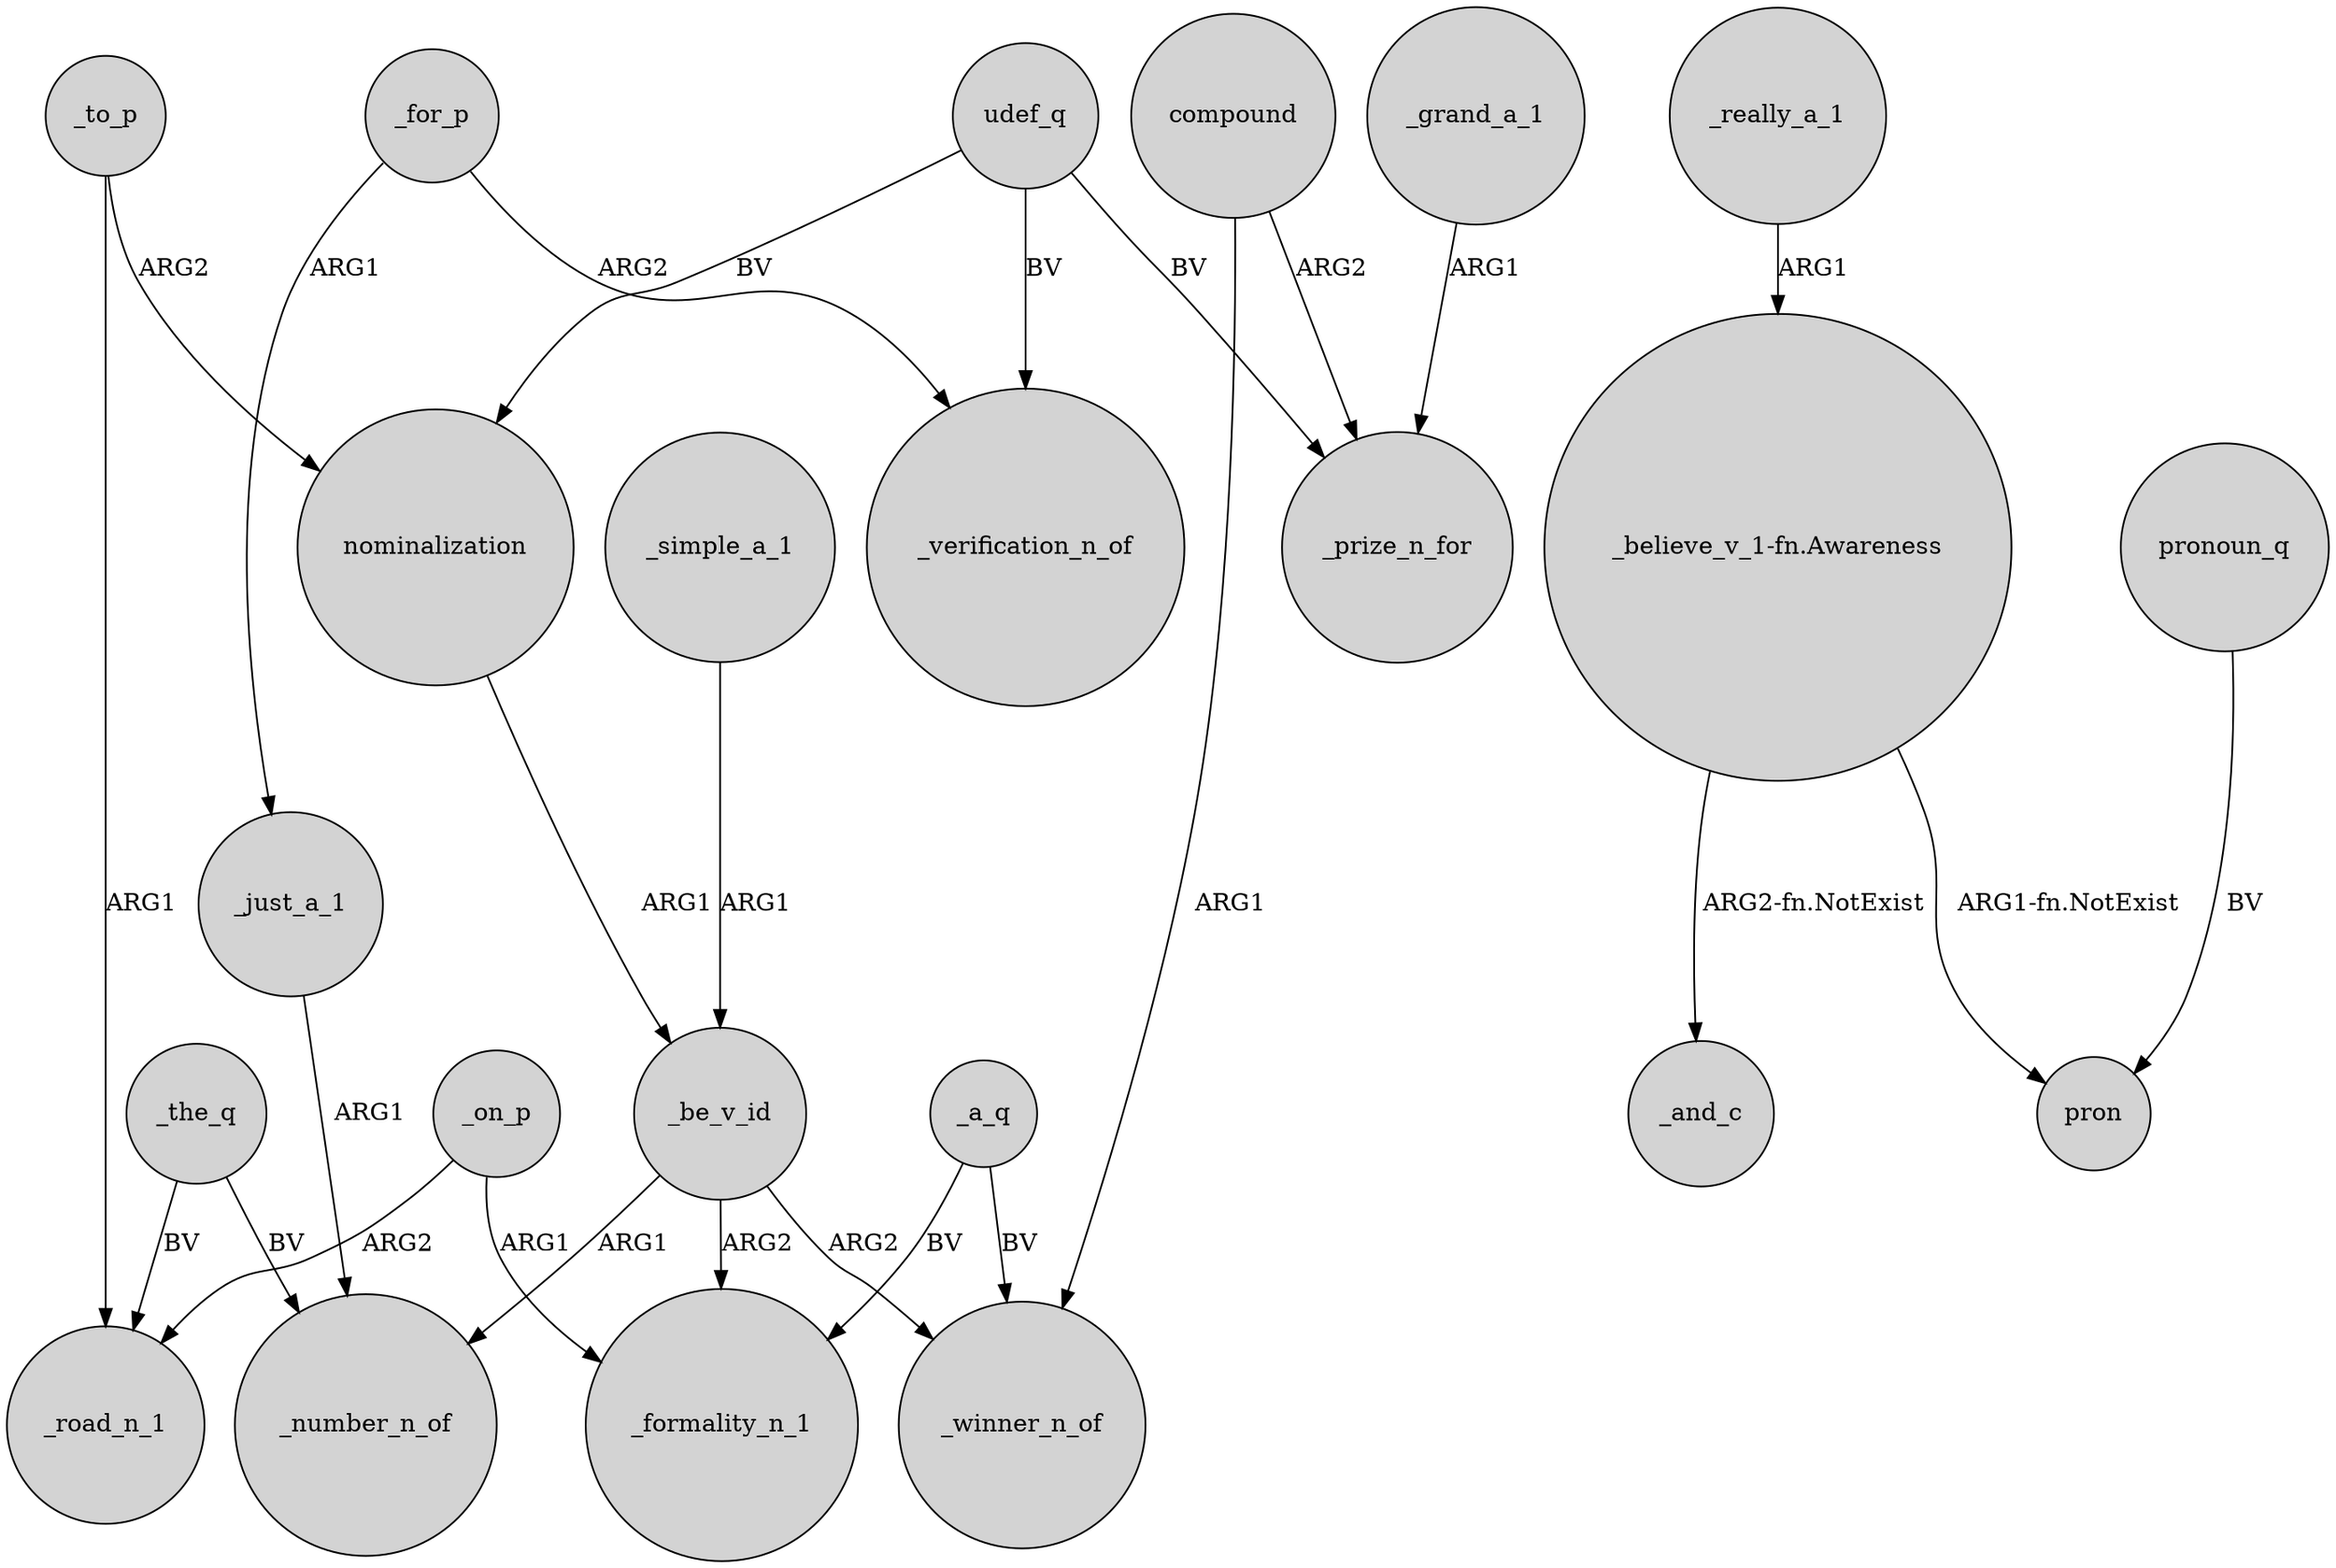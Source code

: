 digraph {
	node [shape=circle style=filled]
	_for_p -> _just_a_1 [label=ARG1]
	_a_q -> _winner_n_of [label=BV]
	compound -> _winner_n_of [label=ARG1]
	_the_q -> _number_n_of [label=BV]
	_really_a_1 -> "_believe_v_1-fn.Awareness" [label=ARG1]
	_simple_a_1 -> _be_v_id [label=ARG1]
	_to_p -> _road_n_1 [label=ARG1]
	_on_p -> _road_n_1 [label=ARG2]
	_on_p -> _formality_n_1 [label=ARG1]
	_be_v_id -> _number_n_of [label=ARG1]
	pronoun_q -> pron [label=BV]
	_be_v_id -> _winner_n_of [label=ARG2]
	_to_p -> nominalization [label=ARG2]
	_be_v_id -> _formality_n_1 [label=ARG2]
	nominalization -> _be_v_id [label=ARG1]
	_just_a_1 -> _number_n_of [label=ARG1]
	udef_q -> _verification_n_of [label=BV]
	udef_q -> nominalization [label=BV]
	_a_q -> _formality_n_1 [label=BV]
	"_believe_v_1-fn.Awareness" -> _and_c [label="ARG2-fn.NotExist"]
	_the_q -> _road_n_1 [label=BV]
	compound -> _prize_n_for [label=ARG2]
	_grand_a_1 -> _prize_n_for [label=ARG1]
	"_believe_v_1-fn.Awareness" -> pron [label="ARG1-fn.NotExist"]
	_for_p -> _verification_n_of [label=ARG2]
	udef_q -> _prize_n_for [label=BV]
}
